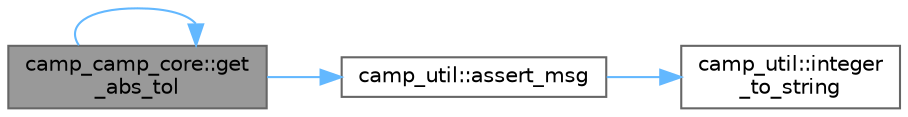 digraph "camp_camp_core::get_abs_tol"
{
 // LATEX_PDF_SIZE
  bgcolor="transparent";
  edge [fontname=Helvetica,fontsize=10,labelfontname=Helvetica,labelfontsize=10];
  node [fontname=Helvetica,fontsize=10,shape=box,height=0.2,width=0.4];
  rankdir="LR";
  Node1 [label="camp_camp_core::get\l_abs_tol",height=0.2,width=0.4,color="gray40", fillcolor="grey60", style="filled", fontcolor="black",tooltip="Get the absolute tolerance for a species on the state array."];
  Node1 -> Node2 [color="steelblue1",style="solid"];
  Node2 [label="camp_util::assert_msg",height=0.2,width=0.4,color="grey40", fillcolor="white", style="filled",URL="$namespacecamp__util.html#ab4e745d4a05763568bf773598f30e91f",tooltip="Errors unless condition_ok is true."];
  Node2 -> Node3 [color="steelblue1",style="solid"];
  Node3 [label="camp_util::integer\l_to_string",height=0.2,width=0.4,color="grey40", fillcolor="white", style="filled",URL="$namespacecamp__util.html#acd72e4626dcfefffaa08c42cfa7949bc",tooltip="Convert an integer to a string format."];
  Node1 -> Node1 [color="steelblue1",style="solid"];
}
